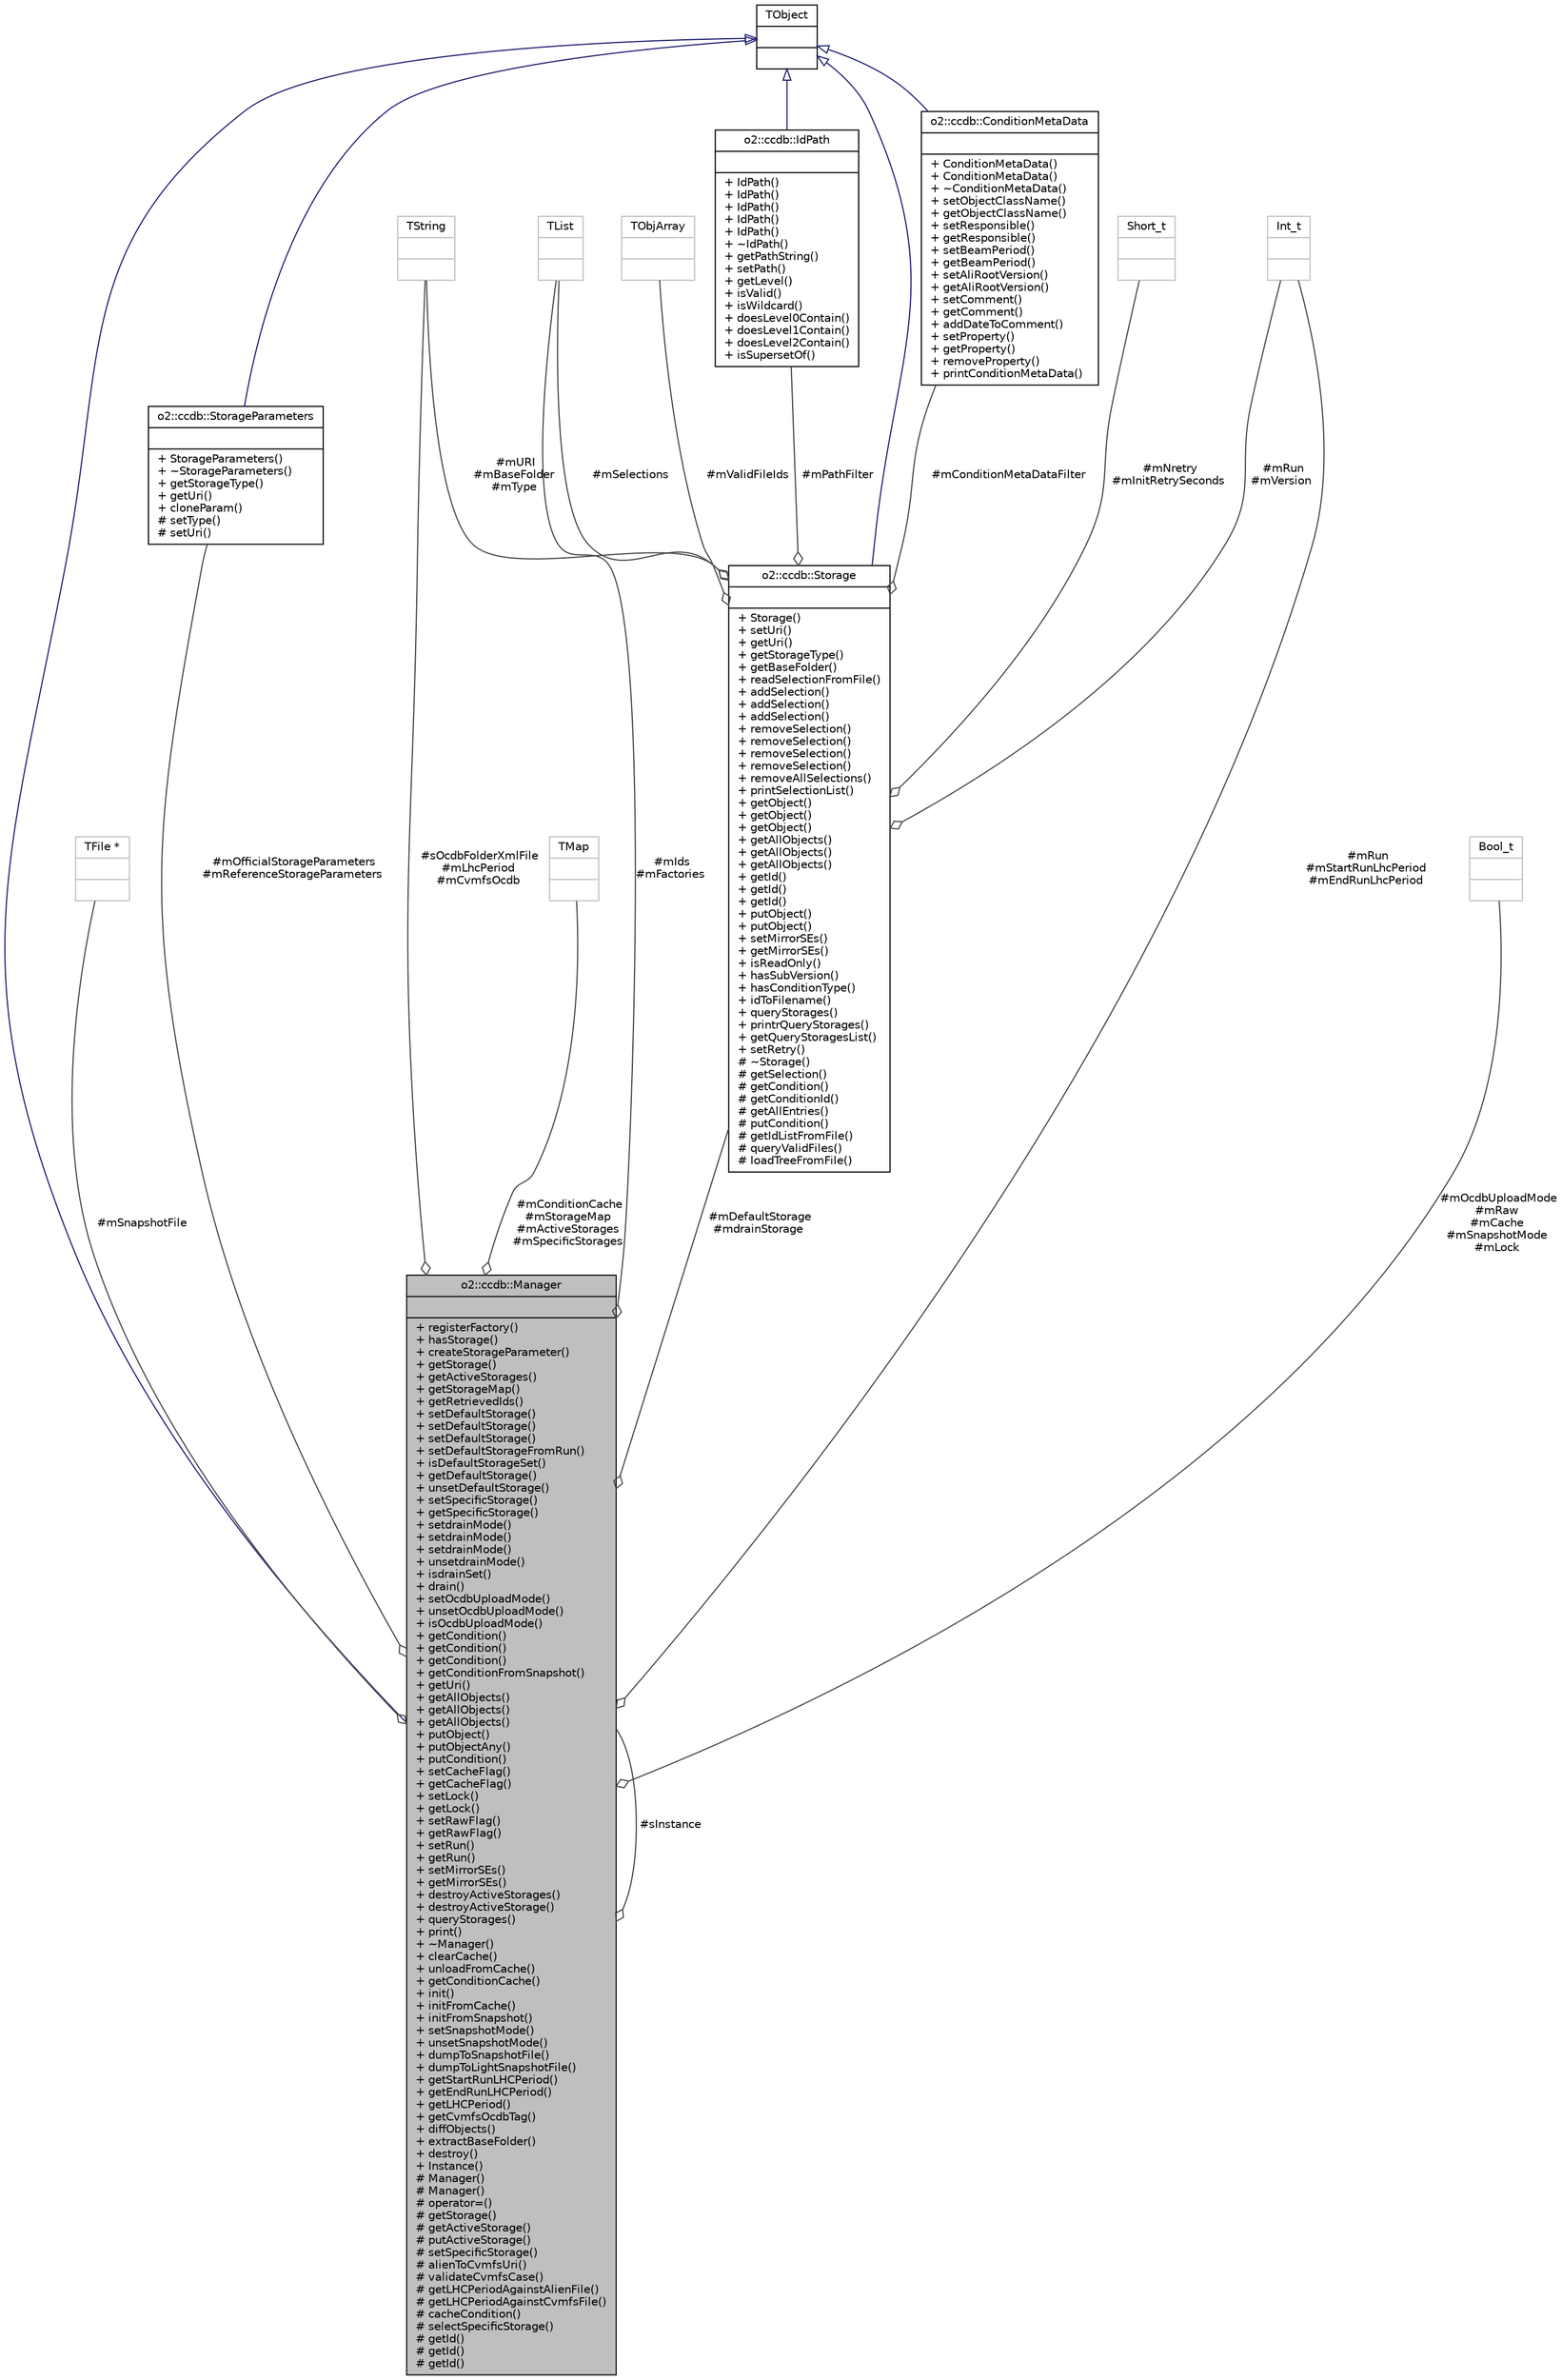 digraph "o2::ccdb::Manager"
{
 // INTERACTIVE_SVG=YES
  bgcolor="transparent";
  edge [fontname="Helvetica",fontsize="10",labelfontname="Helvetica",labelfontsize="10"];
  node [fontname="Helvetica",fontsize="10",shape=record];
  Node1 [label="{o2::ccdb::Manager\n||+ registerFactory()\l+ hasStorage()\l+ createStorageParameter()\l+ getStorage()\l+ getActiveStorages()\l+ getStorageMap()\l+ getRetrievedIds()\l+ setDefaultStorage()\l+ setDefaultStorage()\l+ setDefaultStorage()\l+ setDefaultStorageFromRun()\l+ isDefaultStorageSet()\l+ getDefaultStorage()\l+ unsetDefaultStorage()\l+ setSpecificStorage()\l+ getSpecificStorage()\l+ setdrainMode()\l+ setdrainMode()\l+ setdrainMode()\l+ unsetdrainMode()\l+ isdrainSet()\l+ drain()\l+ setOcdbUploadMode()\l+ unsetOcdbUploadMode()\l+ isOcdbUploadMode()\l+ getCondition()\l+ getCondition()\l+ getCondition()\l+ getConditionFromSnapshot()\l+ getUri()\l+ getAllObjects()\l+ getAllObjects()\l+ getAllObjects()\l+ putObject()\l+ putObjectAny()\l+ putCondition()\l+ setCacheFlag()\l+ getCacheFlag()\l+ setLock()\l+ getLock()\l+ setRawFlag()\l+ getRawFlag()\l+ setRun()\l+ getRun()\l+ setMirrorSEs()\l+ getMirrorSEs()\l+ destroyActiveStorages()\l+ destroyActiveStorage()\l+ queryStorages()\l+ print()\l+ ~Manager()\l+ clearCache()\l+ unloadFromCache()\l+ getConditionCache()\l+ init()\l+ initFromCache()\l+ initFromSnapshot()\l+ setSnapshotMode()\l+ unsetSnapshotMode()\l+ dumpToSnapshotFile()\l+ dumpToLightSnapshotFile()\l+ getStartRunLHCPeriod()\l+ getEndRunLHCPeriod()\l+ getLHCPeriod()\l+ getCvmfsOcdbTag()\l+ diffObjects()\l+ extractBaseFolder()\l+ destroy()\l+ Instance()\l# Manager()\l# Manager()\l# operator=()\l# getStorage()\l# getActiveStorage()\l# putActiveStorage()\l# setSpecificStorage()\l# alienToCvmfsUri()\l# validateCvmfsCase()\l# getLHCPeriodAgainstAlienFile()\l# getLHCPeriodAgainstCvmfsFile()\l# cacheCondition()\l# selectSpecificStorage()\l# getId()\l# getId()\l# getId()\l}",height=0.2,width=0.4,color="black", fillcolor="grey75", style="filled" fontcolor="black"];
  Node2 -> Node1 [dir="back",color="midnightblue",fontsize="10",style="solid",arrowtail="onormal",fontname="Helvetica"];
  Node2 [label="{TObject\n||}",height=0.2,width=0.4,color="black",URL="$d5/d0f/classTObject.html"];
  Node1 -> Node1 [color="grey25",fontsize="10",style="solid",label=" #sInstance" ,arrowhead="odiamond",fontname="Helvetica"];
  Node3 -> Node1 [color="grey25",fontsize="10",style="solid",label=" #mSnapshotFile" ,arrowhead="odiamond",fontname="Helvetica"];
  Node3 [label="{TFile *\n||}",height=0.2,width=0.4,color="grey75"];
  Node4 -> Node1 [color="grey25",fontsize="10",style="solid",label=" #mOfficialStorageParameters\n#mReferenceStorageParameters" ,arrowhead="odiamond",fontname="Helvetica"];
  Node4 [label="{o2::ccdb::StorageParameters\n||+ StorageParameters()\l+ ~StorageParameters()\l+ getStorageType()\l+ getUri()\l+ cloneParam()\l# setType()\l# setUri()\l}",height=0.2,width=0.4,color="black",URL="$d8/daa/classo2_1_1ccdb_1_1StorageParameters.html"];
  Node2 -> Node4 [dir="back",color="midnightblue",fontsize="10",style="solid",arrowtail="onormal",fontname="Helvetica"];
  Node5 -> Node1 [color="grey25",fontsize="10",style="solid",label=" #sOcdbFolderXmlFile\n#mLhcPeriod\n#mCvmfsOcdb" ,arrowhead="odiamond",fontname="Helvetica"];
  Node5 [label="{TString\n||}",height=0.2,width=0.4,color="grey75"];
  Node6 -> Node1 [color="grey25",fontsize="10",style="solid",label=" #mConditionCache\n#mStorageMap\n#mActiveStorages\n#mSpecificStorages" ,arrowhead="odiamond",fontname="Helvetica"];
  Node6 [label="{TMap\n||}",height=0.2,width=0.4,color="grey75"];
  Node7 -> Node1 [color="grey25",fontsize="10",style="solid",label=" #mDefaultStorage\n#mdrainStorage" ,arrowhead="odiamond",fontname="Helvetica"];
  Node7 [label="{o2::ccdb::Storage\n||+ Storage()\l+ setUri()\l+ getUri()\l+ getStorageType()\l+ getBaseFolder()\l+ readSelectionFromFile()\l+ addSelection()\l+ addSelection()\l+ addSelection()\l+ removeSelection()\l+ removeSelection()\l+ removeSelection()\l+ removeSelection()\l+ removeAllSelections()\l+ printSelectionList()\l+ getObject()\l+ getObject()\l+ getObject()\l+ getAllObjects()\l+ getAllObjects()\l+ getAllObjects()\l+ getId()\l+ getId()\l+ getId()\l+ putObject()\l+ putObject()\l+ setMirrorSEs()\l+ getMirrorSEs()\l+ isReadOnly()\l+ hasSubVersion()\l+ hasConditionType()\l+ idToFilename()\l+ queryStorages()\l+ printrQueryStorages()\l+ getQueryStoragesList()\l+ setRetry()\l# ~Storage()\l# getSelection()\l# getCondition()\l# getConditionId()\l# getAllEntries()\l# putCondition()\l# getIdListFromFile()\l# queryValidFiles()\l# loadTreeFromFile()\l}",height=0.2,width=0.4,color="black",URL="$d6/dbd/classo2_1_1ccdb_1_1Storage.html"];
  Node2 -> Node7 [dir="back",color="midnightblue",fontsize="10",style="solid",arrowtail="onormal",fontname="Helvetica"];
  Node8 -> Node7 [color="grey25",fontsize="10",style="solid",label=" #mConditionMetaDataFilter" ,arrowhead="odiamond",fontname="Helvetica"];
  Node8 [label="{o2::ccdb::ConditionMetaData\n||+ ConditionMetaData()\l+ ConditionMetaData()\l+ ~ConditionMetaData()\l+ setObjectClassName()\l+ getObjectClassName()\l+ setResponsible()\l+ getResponsible()\l+ setBeamPeriod()\l+ getBeamPeriod()\l+ setAliRootVersion()\l+ getAliRootVersion()\l+ setComment()\l+ getComment()\l+ addDateToComment()\l+ setProperty()\l+ getProperty()\l+ removeProperty()\l+ printConditionMetaData()\l}",height=0.2,width=0.4,color="black",URL="$d0/d58/classo2_1_1ccdb_1_1ConditionMetaData.html"];
  Node2 -> Node8 [dir="back",color="midnightblue",fontsize="10",style="solid",arrowtail="onormal",fontname="Helvetica"];
  Node9 -> Node7 [color="grey25",fontsize="10",style="solid",label=" #mNretry\n#mInitRetrySeconds" ,arrowhead="odiamond",fontname="Helvetica"];
  Node9 [label="{Short_t\n||}",height=0.2,width=0.4,color="grey75"];
  Node10 -> Node7 [color="grey25",fontsize="10",style="solid",label=" #mValidFileIds" ,arrowhead="odiamond",fontname="Helvetica"];
  Node10 [label="{TObjArray\n||}",height=0.2,width=0.4,color="grey75"];
  Node5 -> Node7 [color="grey25",fontsize="10",style="solid",label=" #mURI\n#mBaseFolder\n#mType" ,arrowhead="odiamond",fontname="Helvetica"];
  Node11 -> Node7 [color="grey25",fontsize="10",style="solid",label=" #mPathFilter" ,arrowhead="odiamond",fontname="Helvetica"];
  Node11 [label="{o2::ccdb::IdPath\n||+ IdPath()\l+ IdPath()\l+ IdPath()\l+ IdPath()\l+ IdPath()\l+ ~IdPath()\l+ getPathString()\l+ setPath()\l+ getLevel()\l+ isValid()\l+ isWildcard()\l+ doesLevel0Contain()\l+ doesLevel1Contain()\l+ doesLevel2Contain()\l+ isSupersetOf()\l}",height=0.2,width=0.4,color="black",URL="$d5/dd3/classo2_1_1ccdb_1_1IdPath.html"];
  Node2 -> Node11 [dir="back",color="midnightblue",fontsize="10",style="solid",arrowtail="onormal",fontname="Helvetica"];
  Node12 -> Node7 [color="grey25",fontsize="10",style="solid",label=" #mSelections" ,arrowhead="odiamond",fontname="Helvetica"];
  Node12 [label="{TList\n||}",height=0.2,width=0.4,color="grey75"];
  Node13 -> Node7 [color="grey25",fontsize="10",style="solid",label=" #mRun\n#mVersion" ,arrowhead="odiamond",fontname="Helvetica"];
  Node13 [label="{Int_t\n||}",height=0.2,width=0.4,color="grey75"];
  Node14 -> Node1 [color="grey25",fontsize="10",style="solid",label=" #mOcdbUploadMode\n#mRaw\n#mCache\n#mSnapshotMode\n#mLock" ,arrowhead="odiamond",fontname="Helvetica"];
  Node14 [label="{Bool_t\n||}",height=0.2,width=0.4,color="grey75"];
  Node12 -> Node1 [color="grey25",fontsize="10",style="solid",label=" #mIds\n#mFactories" ,arrowhead="odiamond",fontname="Helvetica"];
  Node13 -> Node1 [color="grey25",fontsize="10",style="solid",label=" #mRun\n#mStartRunLhcPeriod\n#mEndRunLhcPeriod" ,arrowhead="odiamond",fontname="Helvetica"];
}
